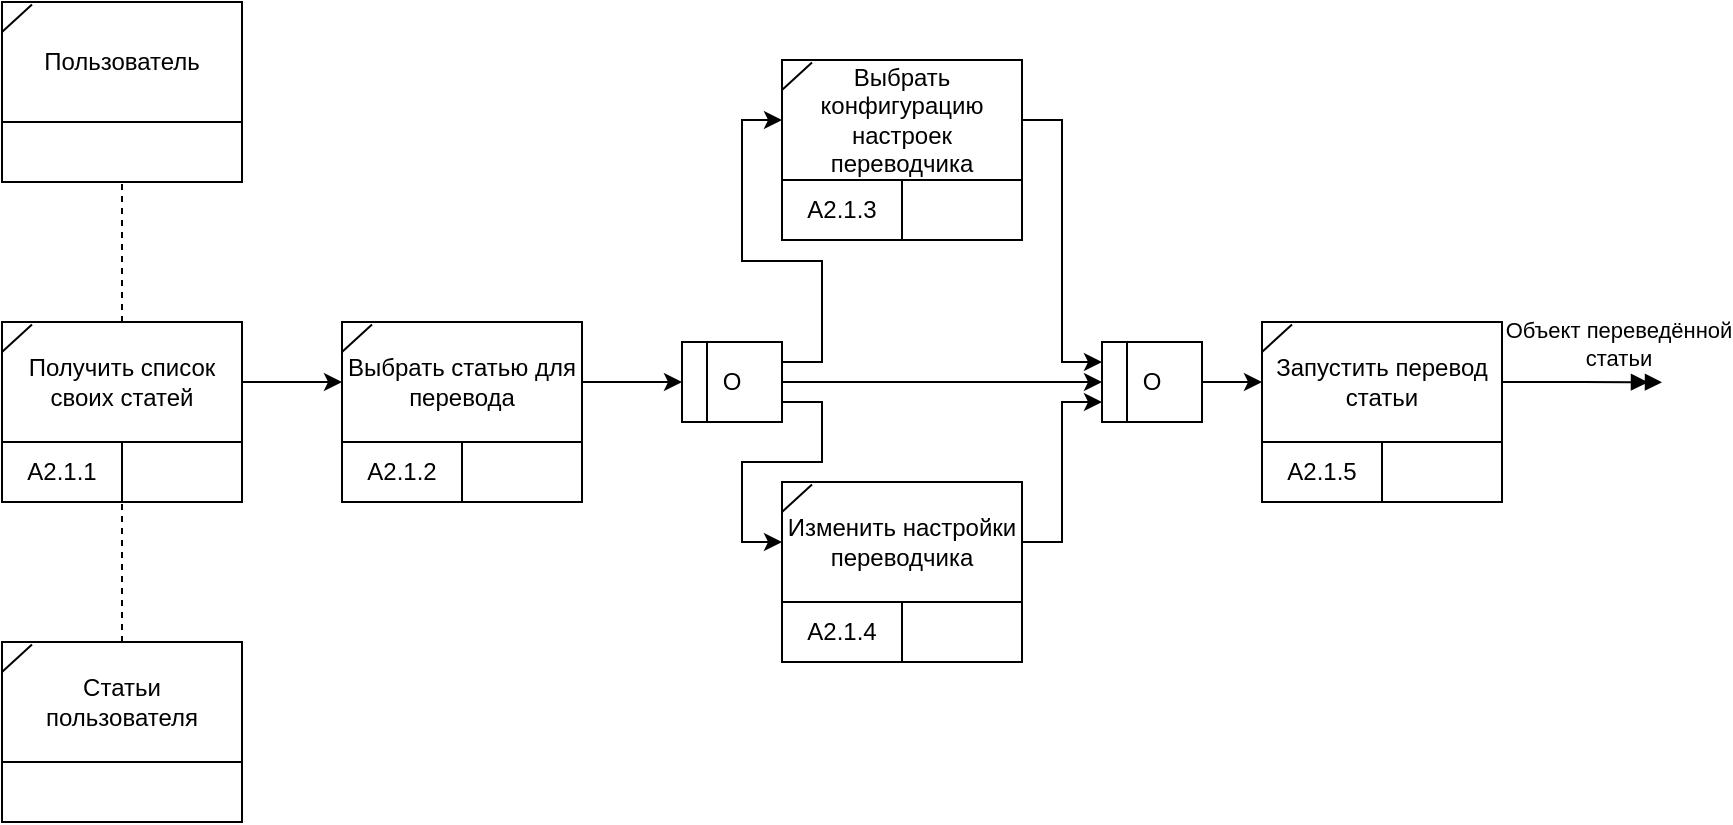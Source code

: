 <mxfile version="24.7.17">
  <diagram name="Page-1" id="rSyj3qeBwKnEkAESZYjv">
    <mxGraphModel dx="575" dy="424" grid="1" gridSize="10" guides="1" tooltips="1" connect="1" arrows="1" fold="1" page="1" pageScale="1" pageWidth="850" pageHeight="1100" math="0" shadow="0">
      <root>
        <mxCell id="0" />
        <mxCell id="1" parent="0" />
        <mxCell id="ZtZgqy4fybdIx-KkLGq2-22" value="" style="rounded=0;whiteSpace=wrap;html=1;" parent="1" vertex="1">
          <mxGeometry x="490" y="440" width="120" height="90" as="geometry" />
        </mxCell>
        <mxCell id="ZtZgqy4fybdIx-KkLGq2-1" value="" style="rounded=0;whiteSpace=wrap;html=1;" parent="1" vertex="1">
          <mxGeometry x="100" y="200" width="120" height="90" as="geometry" />
        </mxCell>
        <mxCell id="ZtZgqy4fybdIx-KkLGq2-2" value="" style="rounded=0;whiteSpace=wrap;html=1;" parent="1" vertex="1">
          <mxGeometry x="100" y="260" width="120" height="30" as="geometry" />
        </mxCell>
        <mxCell id="ZtZgqy4fybdIx-KkLGq2-3" value="Пользователь" style="text;html=1;align=center;verticalAlign=middle;whiteSpace=wrap;rounded=0;" parent="1" vertex="1">
          <mxGeometry x="100" y="200" width="120" height="60" as="geometry" />
        </mxCell>
        <mxCell id="ZtZgqy4fybdIx-KkLGq2-4" value="" style="endArrow=none;html=1;rounded=0;exitX=0;exitY=0.25;exitDx=0;exitDy=0;entryX=0.125;entryY=0.02;entryDx=0;entryDy=0;entryPerimeter=0;" parent="1" source="ZtZgqy4fybdIx-KkLGq2-3" target="ZtZgqy4fybdIx-KkLGq2-3" edge="1">
          <mxGeometry width="50" height="50" relative="1" as="geometry">
            <mxPoint x="70" y="230" as="sourcePoint" />
            <mxPoint x="120" y="180" as="targetPoint" />
          </mxGeometry>
        </mxCell>
        <mxCell id="ZtZgqy4fybdIx-KkLGq2-5" value="" style="rounded=0;whiteSpace=wrap;html=1;" parent="1" vertex="1">
          <mxGeometry x="100" y="360" width="120" height="90" as="geometry" />
        </mxCell>
        <mxCell id="ZtZgqy4fybdIx-KkLGq2-6" value="А2.1.1" style="rounded=0;whiteSpace=wrap;html=1;" parent="1" vertex="1">
          <mxGeometry x="100" y="420" width="60" height="30" as="geometry" />
        </mxCell>
        <mxCell id="ZtZgqy4fybdIx-KkLGq2-7" value="" style="rounded=0;whiteSpace=wrap;html=1;" parent="1" vertex="1">
          <mxGeometry x="160" y="420" width="60" height="30" as="geometry" />
        </mxCell>
        <mxCell id="ZtZgqy4fybdIx-KkLGq2-37" style="edgeStyle=orthogonalEdgeStyle;rounded=0;orthogonalLoop=1;jettySize=auto;html=1;exitX=1;exitY=0.5;exitDx=0;exitDy=0;entryX=0;entryY=0.5;entryDx=0;entryDy=0;" parent="1" source="ZtZgqy4fybdIx-KkLGq2-8" target="ZtZgqy4fybdIx-KkLGq2-14" edge="1">
          <mxGeometry relative="1" as="geometry" />
        </mxCell>
        <mxCell id="ZtZgqy4fybdIx-KkLGq2-8" value="Получить список своих статей" style="text;html=1;align=center;verticalAlign=middle;whiteSpace=wrap;rounded=0;" parent="1" vertex="1">
          <mxGeometry x="100" y="360" width="120" height="60" as="geometry" />
        </mxCell>
        <mxCell id="ZtZgqy4fybdIx-KkLGq2-9" value="" style="endArrow=none;html=1;rounded=0;exitX=0;exitY=0.25;exitDx=0;exitDy=0;entryX=0.125;entryY=0.02;entryDx=0;entryDy=0;entryPerimeter=0;" parent="1" source="ZtZgqy4fybdIx-KkLGq2-8" target="ZtZgqy4fybdIx-KkLGq2-8" edge="1">
          <mxGeometry width="50" height="50" relative="1" as="geometry">
            <mxPoint x="70" y="390" as="sourcePoint" />
            <mxPoint x="120" y="340" as="targetPoint" />
          </mxGeometry>
        </mxCell>
        <mxCell id="ZtZgqy4fybdIx-KkLGq2-10" style="edgeStyle=orthogonalEdgeStyle;rounded=0;orthogonalLoop=1;jettySize=auto;html=1;exitX=0.5;exitY=0;exitDx=0;exitDy=0;entryX=0.5;entryY=1;entryDx=0;entryDy=0;startArrow=none;startFill=0;endArrow=none;endFill=0;dashed=1;" parent="1" source="ZtZgqy4fybdIx-KkLGq2-8" target="ZtZgqy4fybdIx-KkLGq2-2" edge="1">
          <mxGeometry relative="1" as="geometry">
            <mxPoint x="276" y="361" as="sourcePoint" />
            <mxPoint x="276" y="321" as="targetPoint" />
          </mxGeometry>
        </mxCell>
        <mxCell id="ZtZgqy4fybdIx-KkLGq2-11" value="" style="rounded=0;whiteSpace=wrap;html=1;" parent="1" vertex="1">
          <mxGeometry x="270" y="360" width="120" height="90" as="geometry" />
        </mxCell>
        <mxCell id="ZtZgqy4fybdIx-KkLGq2-12" value="А2.1.2" style="rounded=0;whiteSpace=wrap;html=1;" parent="1" vertex="1">
          <mxGeometry x="270" y="420" width="60" height="30" as="geometry" />
        </mxCell>
        <mxCell id="ZtZgqy4fybdIx-KkLGq2-13" value="" style="rounded=0;whiteSpace=wrap;html=1;" parent="1" vertex="1">
          <mxGeometry x="330" y="420" width="60" height="30" as="geometry" />
        </mxCell>
        <mxCell id="ZtZgqy4fybdIx-KkLGq2-29" style="edgeStyle=orthogonalEdgeStyle;rounded=0;orthogonalLoop=1;jettySize=auto;html=1;exitX=1;exitY=0.5;exitDx=0;exitDy=0;entryX=0;entryY=0.5;entryDx=0;entryDy=0;" parent="1" source="ZtZgqy4fybdIx-KkLGq2-14" target="ZtZgqy4fybdIx-KkLGq2-26" edge="1">
          <mxGeometry relative="1" as="geometry" />
        </mxCell>
        <mxCell id="ZtZgqy4fybdIx-KkLGq2-14" value="Выбрать статью для перевода" style="text;html=1;align=center;verticalAlign=middle;whiteSpace=wrap;rounded=0;" parent="1" vertex="1">
          <mxGeometry x="270" y="360" width="120" height="60" as="geometry" />
        </mxCell>
        <mxCell id="ZtZgqy4fybdIx-KkLGq2-15" value="" style="endArrow=none;html=1;rounded=0;exitX=0;exitY=0.25;exitDx=0;exitDy=0;entryX=0.125;entryY=0.02;entryDx=0;entryDy=0;entryPerimeter=0;" parent="1" source="ZtZgqy4fybdIx-KkLGq2-14" target="ZtZgqy4fybdIx-KkLGq2-14" edge="1">
          <mxGeometry width="50" height="50" relative="1" as="geometry">
            <mxPoint x="240" y="390" as="sourcePoint" />
            <mxPoint x="290" y="340" as="targetPoint" />
          </mxGeometry>
        </mxCell>
        <mxCell id="ZtZgqy4fybdIx-KkLGq2-16" value="" style="rounded=0;whiteSpace=wrap;html=1;" parent="1" vertex="1">
          <mxGeometry x="490" y="229" width="120" height="90" as="geometry" />
        </mxCell>
        <mxCell id="ZtZgqy4fybdIx-KkLGq2-17" value="А2.1.3" style="rounded=0;whiteSpace=wrap;html=1;" parent="1" vertex="1">
          <mxGeometry x="490" y="289" width="60" height="30" as="geometry" />
        </mxCell>
        <mxCell id="ZtZgqy4fybdIx-KkLGq2-18" value="" style="rounded=0;whiteSpace=wrap;html=1;" parent="1" vertex="1">
          <mxGeometry x="550" y="289" width="60" height="30" as="geometry" />
        </mxCell>
        <mxCell id="ZtZgqy4fybdIx-KkLGq2-35" style="edgeStyle=orthogonalEdgeStyle;rounded=0;orthogonalLoop=1;jettySize=auto;html=1;exitX=1;exitY=0.5;exitDx=0;exitDy=0;entryX=0;entryY=0.25;entryDx=0;entryDy=0;" parent="1" source="ZtZgqy4fybdIx-KkLGq2-19" target="ZtZgqy4fybdIx-KkLGq2-51" edge="1">
          <mxGeometry relative="1" as="geometry">
            <mxPoint x="710" y="390" as="targetPoint" />
          </mxGeometry>
        </mxCell>
        <mxCell id="ZtZgqy4fybdIx-KkLGq2-19" value="Выбрать конфигурацию настроек переводчика" style="text;html=1;align=center;verticalAlign=middle;whiteSpace=wrap;rounded=0;" parent="1" vertex="1">
          <mxGeometry x="490" y="229" width="120" height="60" as="geometry" />
        </mxCell>
        <mxCell id="ZtZgqy4fybdIx-KkLGq2-20" value="" style="endArrow=none;html=1;rounded=0;exitX=0;exitY=0.25;exitDx=0;exitDy=0;entryX=0.125;entryY=0.02;entryDx=0;entryDy=0;entryPerimeter=0;" parent="1" source="ZtZgqy4fybdIx-KkLGq2-19" target="ZtZgqy4fybdIx-KkLGq2-19" edge="1">
          <mxGeometry width="50" height="50" relative="1" as="geometry">
            <mxPoint x="460" y="259" as="sourcePoint" />
            <mxPoint x="510" y="209" as="targetPoint" />
          </mxGeometry>
        </mxCell>
        <mxCell id="ZtZgqy4fybdIx-KkLGq2-21" value="" style="endArrow=none;html=1;rounded=0;exitX=0;exitY=0.25;exitDx=0;exitDy=0;entryX=0.125;entryY=0.02;entryDx=0;entryDy=0;entryPerimeter=0;" parent="1" source="ZtZgqy4fybdIx-KkLGq2-25" target="ZtZgqy4fybdIx-KkLGq2-25" edge="1">
          <mxGeometry width="50" height="50" relative="1" as="geometry">
            <mxPoint x="460" y="470" as="sourcePoint" />
            <mxPoint x="510" y="420" as="targetPoint" />
          </mxGeometry>
        </mxCell>
        <mxCell id="ZtZgqy4fybdIx-KkLGq2-23" value="А2.1.4" style="rounded=0;whiteSpace=wrap;html=1;" parent="1" vertex="1">
          <mxGeometry x="490" y="500" width="60" height="30" as="geometry" />
        </mxCell>
        <mxCell id="ZtZgqy4fybdIx-KkLGq2-24" value="" style="rounded=0;whiteSpace=wrap;html=1;" parent="1" vertex="1">
          <mxGeometry x="550" y="500" width="60" height="30" as="geometry" />
        </mxCell>
        <mxCell id="ZtZgqy4fybdIx-KkLGq2-25" value="Изменить настройки переводчика" style="text;html=1;align=center;verticalAlign=middle;whiteSpace=wrap;rounded=0;" parent="1" vertex="1">
          <mxGeometry x="490" y="440" width="120" height="60" as="geometry" />
        </mxCell>
        <mxCell id="ZtZgqy4fybdIx-KkLGq2-30" style="edgeStyle=orthogonalEdgeStyle;rounded=0;orthogonalLoop=1;jettySize=auto;html=1;exitX=1;exitY=0.25;exitDx=0;exitDy=0;entryX=0;entryY=0.5;entryDx=0;entryDy=0;" parent="1" source="ZtZgqy4fybdIx-KkLGq2-26" target="ZtZgqy4fybdIx-KkLGq2-19" edge="1">
          <mxGeometry relative="1" as="geometry" />
        </mxCell>
        <mxCell id="ZtZgqy4fybdIx-KkLGq2-31" style="edgeStyle=orthogonalEdgeStyle;rounded=0;orthogonalLoop=1;jettySize=auto;html=1;exitX=1;exitY=0.75;exitDx=0;exitDy=0;entryX=0;entryY=0.5;entryDx=0;entryDy=0;" parent="1" source="ZtZgqy4fybdIx-KkLGq2-26" target="ZtZgqy4fybdIx-KkLGq2-25" edge="1">
          <mxGeometry relative="1" as="geometry">
            <mxPoint x="710" y="400" as="targetPoint" />
          </mxGeometry>
        </mxCell>
        <mxCell id="Vq6gtnqu3XGYu9viEKOv-1" style="edgeStyle=orthogonalEdgeStyle;rounded=0;orthogonalLoop=1;jettySize=auto;html=1;exitX=1;exitY=0.5;exitDx=0;exitDy=0;entryX=0;entryY=0.5;entryDx=0;entryDy=0;" edge="1" parent="1" source="ZtZgqy4fybdIx-KkLGq2-26" target="ZtZgqy4fybdIx-KkLGq2-51">
          <mxGeometry relative="1" as="geometry" />
        </mxCell>
        <mxCell id="ZtZgqy4fybdIx-KkLGq2-26" value="O" style="rounded=0;whiteSpace=wrap;html=1;" parent="1" vertex="1">
          <mxGeometry x="440" y="370" width="50" height="40" as="geometry" />
        </mxCell>
        <mxCell id="ZtZgqy4fybdIx-KkLGq2-27" value="" style="endArrow=none;html=1;rounded=0;entryX=0.25;entryY=0;entryDx=0;entryDy=0;exitX=0.25;exitY=1;exitDx=0;exitDy=0;" parent="1" source="ZtZgqy4fybdIx-KkLGq2-26" target="ZtZgqy4fybdIx-KkLGq2-26" edge="1">
          <mxGeometry width="50" height="50" relative="1" as="geometry">
            <mxPoint x="440" y="490" as="sourcePoint" />
            <mxPoint x="490" y="440" as="targetPoint" />
          </mxGeometry>
        </mxCell>
        <mxCell id="ZtZgqy4fybdIx-KkLGq2-55" style="edgeStyle=orthogonalEdgeStyle;rounded=0;orthogonalLoop=1;jettySize=auto;html=1;exitX=1;exitY=0.5;exitDx=0;exitDy=0;entryX=0;entryY=0.75;entryDx=0;entryDy=0;" parent="1" source="ZtZgqy4fybdIx-KkLGq2-25" target="ZtZgqy4fybdIx-KkLGq2-51" edge="1">
          <mxGeometry relative="1" as="geometry">
            <mxPoint x="760" y="400" as="sourcePoint" />
          </mxGeometry>
        </mxCell>
        <mxCell id="ZtZgqy4fybdIx-KkLGq2-38" value="" style="rounded=0;whiteSpace=wrap;html=1;" parent="1" vertex="1">
          <mxGeometry x="730" y="360" width="120" height="90" as="geometry" />
        </mxCell>
        <mxCell id="ZtZgqy4fybdIx-KkLGq2-39" value="" style="endArrow=none;html=1;rounded=0;exitX=0;exitY=0.25;exitDx=0;exitDy=0;entryX=0.125;entryY=0.02;entryDx=0;entryDy=0;entryPerimeter=0;" parent="1" source="ZtZgqy4fybdIx-KkLGq2-42" target="ZtZgqy4fybdIx-KkLGq2-42" edge="1">
          <mxGeometry width="50" height="50" relative="1" as="geometry">
            <mxPoint x="700" y="390" as="sourcePoint" />
            <mxPoint x="750" y="340" as="targetPoint" />
          </mxGeometry>
        </mxCell>
        <mxCell id="ZtZgqy4fybdIx-KkLGq2-40" value="А2.1.5" style="rounded=0;whiteSpace=wrap;html=1;" parent="1" vertex="1">
          <mxGeometry x="730" y="420" width="60" height="30" as="geometry" />
        </mxCell>
        <mxCell id="ZtZgqy4fybdIx-KkLGq2-41" value="" style="rounded=0;whiteSpace=wrap;html=1;" parent="1" vertex="1">
          <mxGeometry x="790" y="420" width="60" height="30" as="geometry" />
        </mxCell>
        <mxCell id="ZtZgqy4fybdIx-KkLGq2-44" style="edgeStyle=orthogonalEdgeStyle;rounded=0;orthogonalLoop=1;jettySize=auto;html=1;exitX=1;exitY=0.5;exitDx=0;exitDy=0;endArrow=doubleBlock;endFill=1;" parent="1" source="ZtZgqy4fybdIx-KkLGq2-42" edge="1">
          <mxGeometry relative="1" as="geometry">
            <mxPoint x="930" y="390.143" as="targetPoint" />
          </mxGeometry>
        </mxCell>
        <mxCell id="ZtZgqy4fybdIx-KkLGq2-45" value="Объект переведённой&lt;div&gt;статьи&lt;/div&gt;" style="edgeLabel;html=1;align=center;verticalAlign=middle;resizable=0;points=[];" parent="ZtZgqy4fybdIx-KkLGq2-44" vertex="1" connectable="0">
          <mxGeometry x="-0.071" y="-1" relative="1" as="geometry">
            <mxPoint x="20" y="-20" as="offset" />
          </mxGeometry>
        </mxCell>
        <mxCell id="ZtZgqy4fybdIx-KkLGq2-42" value="Запустить перевод статьи" style="text;html=1;align=center;verticalAlign=middle;whiteSpace=wrap;rounded=0;" parent="1" vertex="1">
          <mxGeometry x="730" y="360" width="120" height="60" as="geometry" />
        </mxCell>
        <mxCell id="ZtZgqy4fybdIx-KkLGq2-46" value="" style="rounded=0;whiteSpace=wrap;html=1;" parent="1" vertex="1">
          <mxGeometry x="100" y="520" width="120" height="90" as="geometry" />
        </mxCell>
        <mxCell id="ZtZgqy4fybdIx-KkLGq2-47" value="" style="rounded=0;whiteSpace=wrap;html=1;" parent="1" vertex="1">
          <mxGeometry x="100" y="580" width="120" height="30" as="geometry" />
        </mxCell>
        <mxCell id="ZtZgqy4fybdIx-KkLGq2-48" value="Статьи пользователя" style="text;html=1;align=center;verticalAlign=middle;whiteSpace=wrap;rounded=0;" parent="1" vertex="1">
          <mxGeometry x="100" y="520" width="120" height="60" as="geometry" />
        </mxCell>
        <mxCell id="ZtZgqy4fybdIx-KkLGq2-49" value="" style="endArrow=none;html=1;rounded=0;exitX=0;exitY=0.25;exitDx=0;exitDy=0;entryX=0.125;entryY=0.02;entryDx=0;entryDy=0;entryPerimeter=0;" parent="1" source="ZtZgqy4fybdIx-KkLGq2-48" target="ZtZgqy4fybdIx-KkLGq2-48" edge="1">
          <mxGeometry width="50" height="50" relative="1" as="geometry">
            <mxPoint x="70" y="550" as="sourcePoint" />
            <mxPoint x="120" y="500" as="targetPoint" />
          </mxGeometry>
        </mxCell>
        <mxCell id="ZtZgqy4fybdIx-KkLGq2-50" style="edgeStyle=orthogonalEdgeStyle;rounded=0;orthogonalLoop=1;jettySize=auto;html=1;exitX=0.5;exitY=0;exitDx=0;exitDy=0;entryX=1;entryY=1;entryDx=0;entryDy=0;startArrow=none;startFill=0;endArrow=none;endFill=0;dashed=1;" parent="1" source="ZtZgqy4fybdIx-KkLGq2-48" target="ZtZgqy4fybdIx-KkLGq2-6" edge="1">
          <mxGeometry relative="1" as="geometry">
            <mxPoint x="170" y="370" as="sourcePoint" />
            <mxPoint x="170" y="330" as="targetPoint" />
            <Array as="points">
              <mxPoint x="160" y="450" />
            </Array>
          </mxGeometry>
        </mxCell>
        <mxCell id="ZtZgqy4fybdIx-KkLGq2-56" style="edgeStyle=orthogonalEdgeStyle;rounded=0;orthogonalLoop=1;jettySize=auto;html=1;exitX=1;exitY=0.5;exitDx=0;exitDy=0;entryX=0;entryY=0.5;entryDx=0;entryDy=0;" parent="1" source="ZtZgqy4fybdIx-KkLGq2-51" target="ZtZgqy4fybdIx-KkLGq2-42" edge="1">
          <mxGeometry relative="1" as="geometry" />
        </mxCell>
        <mxCell id="ZtZgqy4fybdIx-KkLGq2-51" value="O" style="rounded=0;whiteSpace=wrap;html=1;" parent="1" vertex="1">
          <mxGeometry x="650" y="370" width="50" height="40" as="geometry" />
        </mxCell>
        <mxCell id="ZtZgqy4fybdIx-KkLGq2-52" value="" style="endArrow=none;html=1;rounded=0;entryX=0.25;entryY=0;entryDx=0;entryDy=0;exitX=0.25;exitY=1;exitDx=0;exitDy=0;" parent="1" source="ZtZgqy4fybdIx-KkLGq2-51" target="ZtZgqy4fybdIx-KkLGq2-51" edge="1">
          <mxGeometry width="50" height="50" relative="1" as="geometry">
            <mxPoint x="650" y="490" as="sourcePoint" />
            <mxPoint x="700" y="440" as="targetPoint" />
          </mxGeometry>
        </mxCell>
      </root>
    </mxGraphModel>
  </diagram>
</mxfile>
